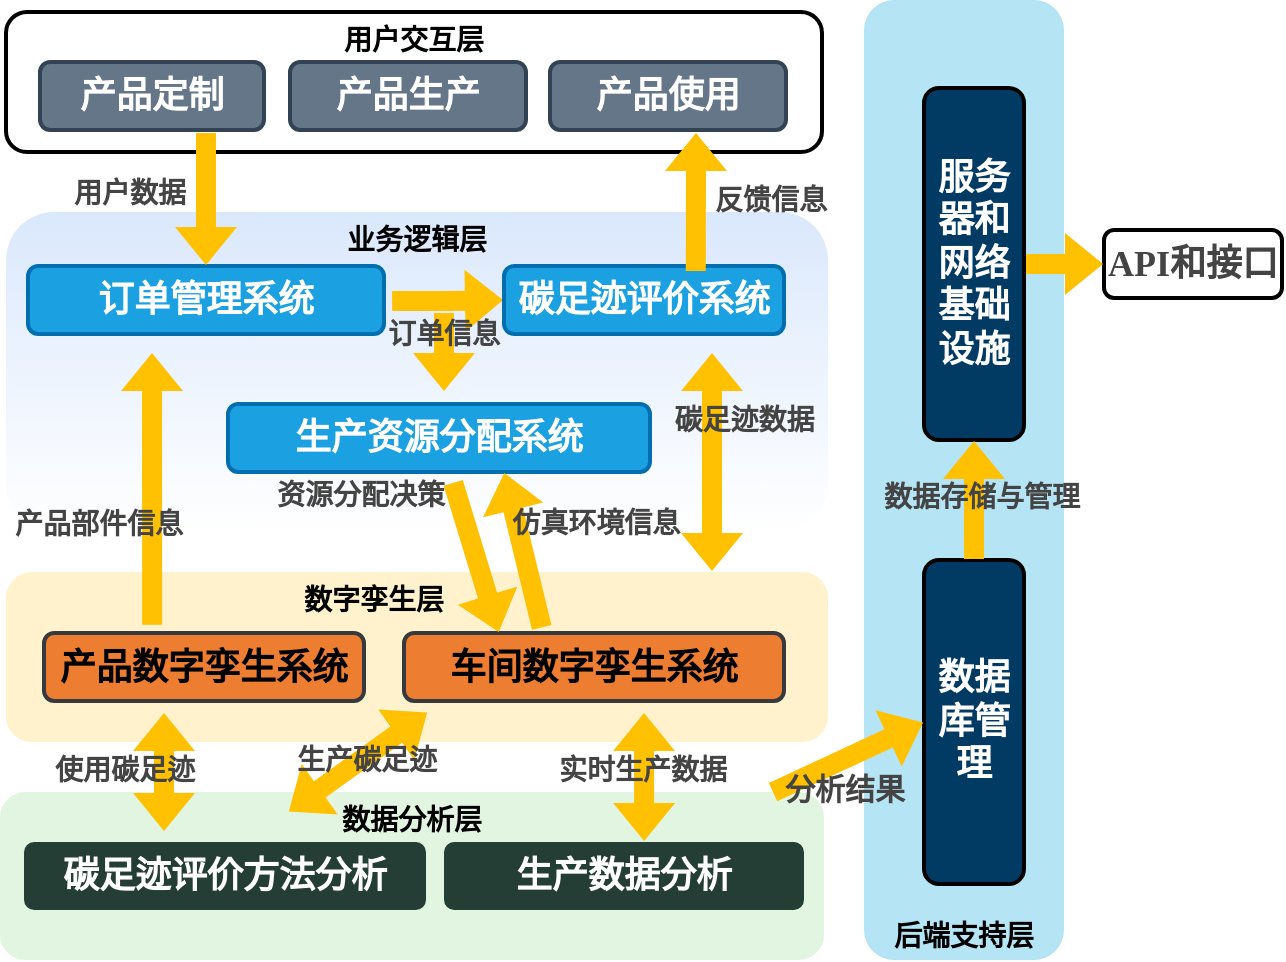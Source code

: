 <mxfile version="22.1.5" type="github">
  <diagram name="第 1 页" id="2Q7EJ7l_47jYazfSLr18">
    <mxGraphModel dx="835" dy="453" grid="1" gridSize="10" guides="1" tooltips="1" connect="1" arrows="1" fold="1" page="1" pageScale="1" pageWidth="827" pageHeight="1169" math="0" shadow="0">
      <root>
        <mxCell id="0" />
        <mxCell id="1" parent="0" />
        <mxCell id="aD8HVvrzkeYgRYOUQNUD-90" value="API和接口" style="whiteSpace=wrap;strokeWidth=2;fontSize=18;fontFamily=Times New Roman;fontColor=#444444;rounded=1;fontStyle=1" parent="1" vertex="1">
          <mxGeometry x="560" y="149" width="89" height="34" as="geometry" />
        </mxCell>
        <mxCell id="aD8HVvrzkeYgRYOUQNUD-92" value="后端支持层" style="whiteSpace=wrap;strokeWidth=2;verticalAlign=bottom;fontFamily=Times New Roman;fontSize=14;rounded=1;fontStyle=1;fillColor=#B5E5F5;strokeColor=none;" parent="1" vertex="1">
          <mxGeometry x="440" y="34" width="100" height="480" as="geometry" />
        </mxCell>
        <mxCell id="aD8HVvrzkeYgRYOUQNUD-93" value="数据库管理" style="whiteSpace=wrap;strokeWidth=2;fontSize=18;fontFamily=Times New Roman;fontColor=#FFFFFF;rounded=1;fontStyle=1;fillColor=#013a63;" parent="1" vertex="1">
          <mxGeometry x="470" y="314" width="50" height="162" as="geometry" />
        </mxCell>
        <mxCell id="aD8HVvrzkeYgRYOUQNUD-133" style="rounded=0;orthogonalLoop=1;jettySize=auto;html=1;fontFamily=Times New Roman;fontColor=#444444;fontStyle=1;shape=flexArrow;endArrow=block;fontSize=14;strokeColor=none;startArrow=none;fillColor=#ffc101;exitX=1;exitY=0.5;exitDx=0;exitDy=0;entryX=0;entryY=0.5;entryDx=0;entryDy=0;" parent="1" source="aD8HVvrzkeYgRYOUQNUD-94" target="aD8HVvrzkeYgRYOUQNUD-90" edge="1">
          <mxGeometry relative="1" as="geometry">
            <mxPoint x="520" y="173" as="sourcePoint" />
            <mxPoint x="570" y="167" as="targetPoint" />
            <Array as="points" />
          </mxGeometry>
        </mxCell>
        <mxCell id="aD8HVvrzkeYgRYOUQNUD-94" value="服务器和网络基础设施" style="whiteSpace=wrap;strokeWidth=2;fontSize=18;fontFamily=Times New Roman;fontColor=#FFFFFF;rounded=1;fontStyle=1;fillColor=#013a63;" parent="1" vertex="1">
          <mxGeometry x="470" y="78" width="50" height="176" as="geometry" />
        </mxCell>
        <mxCell id="aD8HVvrzkeYgRYOUQNUD-96" value="数据分析层" style="whiteSpace=wrap;strokeWidth=2;verticalAlign=top;fontFamily=Times New Roman;fontSize=14;rounded=1;shadow=0;glass=0;fillColor=#E1F5E0;strokeColor=none;fontStyle=1" parent="1" vertex="1">
          <mxGeometry x="8" y="430" width="412" height="84" as="geometry" />
        </mxCell>
        <mxCell id="aD8HVvrzkeYgRYOUQNUD-97" value="生产数据分析" style="whiteSpace=wrap;strokeWidth=2;fontSize=18;fontFamily=Times New Roman;fontColor=#FFFFFF;rounded=1;fillColor=#243e36;strokeColor=none;fontStyle=1" parent="1" vertex="1">
          <mxGeometry x="230" y="455" width="180" height="34" as="geometry" />
        </mxCell>
        <mxCell id="aD8HVvrzkeYgRYOUQNUD-98" value="碳足迹评价方法分析" style="whiteSpace=wrap;strokeWidth=2;fontSize=18;fontFamily=Times New Roman;fontColor=#FFFFFF;rounded=1;fillColor=#243e36;strokeColor=none;fontStyle=1" parent="1" vertex="1">
          <mxGeometry x="20" y="455" width="201" height="34" as="geometry" />
        </mxCell>
        <mxCell id="aD8HVvrzkeYgRYOUQNUD-99" value="                                          数字孪生层" style="whiteSpace=wrap;strokeWidth=2;verticalAlign=top;fontFamily=Times New Roman;fontSize=14;rounded=1;fillColor=#fff2cc;strokeColor=none;fontStyle=1;labelPosition=center;verticalLabelPosition=middle;align=left;horizontal=1;" parent="1" vertex="1">
          <mxGeometry x="11" y="320" width="411" height="85" as="geometry" />
        </mxCell>
        <mxCell id="aD8HVvrzkeYgRYOUQNUD-100" value="车间数字孪生系统" style="whiteSpace=wrap;strokeWidth=2;fontSize=18;fontFamily=Times New Roman;rounded=1;fillColor=#ed7d31;strokeColor=#36393d;fontStyle=1" parent="1" vertex="1">
          <mxGeometry x="210" y="350.5" width="190" height="34" as="geometry" />
        </mxCell>
        <mxCell id="aD8HVvrzkeYgRYOUQNUD-102" value="业务逻辑层" style="whiteSpace=wrap;strokeWidth=2;verticalAlign=top;fontFamily=Times New Roman;fontSize=14;rounded=1;fillColor=#dae8fc;strokeColor=none;fontStyle=1;gradientColor=#FFFFFF;" parent="1" vertex="1">
          <mxGeometry x="11" y="140" width="411" height="160" as="geometry" />
        </mxCell>
        <mxCell id="7mU_pzhBPRhIk3vwuMmt-2" style="edgeStyle=orthogonalEdgeStyle;rounded=0;orthogonalLoop=1;jettySize=auto;html=1;entryX=0;entryY=0.5;entryDx=0;entryDy=0;labelBackgroundColor=default;endArrow=block;fontSize=14;fontFamily=Times New Roman;strokeColor=none;fontColor=#444444;startArrow=none;fontStyle=1;fillColor=#ffc101;shape=flexArrow;exitX=1.02;exitY=0.516;exitDx=0;exitDy=0;exitPerimeter=0;" edge="1" parent="1" source="aD8HVvrzkeYgRYOUQNUD-103" target="aD8HVvrzkeYgRYOUQNUD-105">
          <mxGeometry relative="1" as="geometry" />
        </mxCell>
        <mxCell id="aD8HVvrzkeYgRYOUQNUD-103" value="订单管理系统" style="whiteSpace=wrap;strokeWidth=2;fontSize=18;fontFamily=Times New Roman;rounded=1;fillColor=#1ba1e2;strokeColor=#006EAF;fontStyle=1;fontColor=#ffffff;" parent="1" vertex="1">
          <mxGeometry x="22" y="167" width="178" height="34" as="geometry" />
        </mxCell>
        <mxCell id="aD8HVvrzkeYgRYOUQNUD-104" value="生产资源分配系统" style="whiteSpace=wrap;strokeWidth=2;fontSize=18;fontFamily=Times New Roman;rounded=1;fillColor=#1ba1e2;strokeColor=#006EAF;fontStyle=1;fontColor=#ffffff;" parent="1" vertex="1">
          <mxGeometry x="122" y="236" width="211" height="34" as="geometry" />
        </mxCell>
        <mxCell id="aD8HVvrzkeYgRYOUQNUD-105" value="碳足迹评价系统" style="whiteSpace=wrap;strokeWidth=2;fontSize=18;fontFamily=Times New Roman;rounded=1;fillColor=#1ba1e2;strokeColor=#006EAF;fontStyle=1;fontColor=#ffffff;" parent="1" vertex="1">
          <mxGeometry x="260" y="167" width="140" height="34" as="geometry" />
        </mxCell>
        <mxCell id="aD8HVvrzkeYgRYOUQNUD-106" value="用户交互层" style="whiteSpace=wrap;strokeWidth=2;verticalAlign=top;fontFamily=Times New Roman;fontSize=14;rounded=1;fontStyle=1;" parent="1" vertex="1">
          <mxGeometry x="11" y="40" width="408" height="70" as="geometry" />
        </mxCell>
        <mxCell id="aD8HVvrzkeYgRYOUQNUD-107" value="产品定制" style="whiteSpace=wrap;strokeWidth=2;fontFamily=Times New Roman;fontSize=18;fontColor=#ffffff;rounded=1;fillColor=#647687;strokeColor=#314354;fontStyle=1" parent="1" vertex="1">
          <mxGeometry x="28" y="65" width="112" height="34" as="geometry" />
        </mxCell>
        <mxCell id="aD8HVvrzkeYgRYOUQNUD-120" value="用户数据" style="curved=1;startArrow=none;endArrow=block;entryX=0.5;entryY=0.006;rounded=0;fontFamily=Times New Roman;fontSize=14;fontColor=#444444;fontStyle=1;shape=flexArrow;fillColor=#ffc101;strokeColor=none;labelBackgroundColor=none;" parent="1" target="aD8HVvrzkeYgRYOUQNUD-103" edge="1">
          <mxGeometry x="-0.123" y="-38" relative="1" as="geometry">
            <Array as="points" />
            <mxPoint x="111" y="100" as="sourcePoint" />
            <mxPoint as="offset" />
          </mxGeometry>
        </mxCell>
        <mxCell id="aD8HVvrzkeYgRYOUQNUD-122" value="订单信息" style="curved=1;startArrow=none;endArrow=block;rounded=0;fontSize=14;fontFamily=Times New Roman;fontColor=#444444;labelBackgroundColor=none;fontStyle=1;shape=flexArrow;strokeColor=none;fillColor=#ffc101;" parent="1" edge="1">
          <mxGeometry x="-0.5" relative="1" as="geometry">
            <Array as="points" />
            <mxPoint as="offset" />
            <mxPoint x="230" y="190" as="sourcePoint" />
            <mxPoint x="230" y="230" as="targetPoint" />
          </mxGeometry>
        </mxCell>
        <mxCell id="aD8HVvrzkeYgRYOUQNUD-123" value="资源分配决策" style="startArrow=none;endArrow=block;entryX=0.25;entryY=0;rounded=0;fontSize=14;fontFamily=Times New Roman;entryDx=0;entryDy=0;fontColor=#444444;fontStyle=1;shape=flexArrow;strokeColor=none;fillColor=#ffc101;labelBackgroundColor=none;exitX=0.533;exitY=1.147;exitDx=0;exitDy=0;exitPerimeter=0;" parent="1" source="aD8HVvrzkeYgRYOUQNUD-104" target="aD8HVvrzkeYgRYOUQNUD-100" edge="1">
          <mxGeometry x="-1" y="-46" relative="1" as="geometry">
            <Array as="points" />
            <mxPoint x="132" y="310" as="sourcePoint" />
            <mxPoint x="-2" y="-8" as="offset" />
          </mxGeometry>
        </mxCell>
        <mxCell id="aD8HVvrzkeYgRYOUQNUD-129" value="数据存储与管理" style="curved=1;startArrow=none;endArrow=block;rounded=0;fontSize=14;fontFamily=Times New Roman;fontColor=#444444;fontStyle=1;shape=flexArrow;labelBackgroundColor=none;strokeColor=none;fillColor=#ffc101;exitX=0.5;exitY=0;exitDx=0;exitDy=0;" parent="1" source="aD8HVvrzkeYgRYOUQNUD-93" target="aD8HVvrzkeYgRYOUQNUD-94" edge="1">
          <mxGeometry x="0.076" y="-4" relative="1" as="geometry">
            <Array as="points" />
            <mxPoint as="offset" />
            <mxPoint x="495" y="360" as="sourcePoint" />
            <mxPoint x="495" y="320" as="targetPoint" />
          </mxGeometry>
        </mxCell>
        <mxCell id="aD8HVvrzkeYgRYOUQNUD-135" value="" style="endArrow=block;html=1;fontColor=#444444;rounded=0;fontStyle=1;shape=flexArrow;fontSize=14;fontFamily=Times New Roman;strokeColor=none;startArrow=block;fillColor=#ffc101;" parent="1" edge="1">
          <mxGeometry width="50" height="50" relative="1" as="geometry">
            <mxPoint x="364" y="210" as="sourcePoint" />
            <mxPoint x="364" y="320" as="targetPoint" />
            <Array as="points" />
          </mxGeometry>
        </mxCell>
        <mxCell id="aD8HVvrzkeYgRYOUQNUD-136" value="碳足迹数据" style="edgeLabel;align=center;verticalAlign=middle;resizable=0;points=[];endArrow=block;fontSize=14;fontFamily=Times New Roman;rounded=0;strokeColor=none;startArrow=none;fontColor=#444444;fontStyle=1;labelBackgroundColor=none;fillColor=#ffc101;" parent="aD8HVvrzkeYgRYOUQNUD-135" vertex="1" connectable="0">
          <mxGeometry x="-0.177" y="-6" relative="1" as="geometry">
            <mxPoint x="22" y="-13" as="offset" />
          </mxGeometry>
        </mxCell>
        <mxCell id="aD8HVvrzkeYgRYOUQNUD-139" value="" style="endArrow=block;html=1;rounded=0;exitX=0.685;exitY=0.088;exitDx=0;exitDy=0;fontColor=#444444;fontStyle=1;shape=flexArrow;fontSize=14;fontFamily=Times New Roman;strokeColor=none;startArrow=none;fillColor=#ffc101;exitPerimeter=0;" parent="1" source="aD8HVvrzkeYgRYOUQNUD-105" edge="1">
          <mxGeometry width="50" height="50" relative="1" as="geometry">
            <mxPoint x="200" y="220" as="sourcePoint" />
            <mxPoint x="356" y="100" as="targetPoint" />
          </mxGeometry>
        </mxCell>
        <mxCell id="aD8HVvrzkeYgRYOUQNUD-140" value="反馈信息" style="edgeLabel;html=1;align=center;verticalAlign=middle;resizable=0;points=[];endArrow=block;fontSize=14;fontFamily=Times New Roman;rounded=0;strokeColor=none;startArrow=none;fontColor=#444444;fontStyle=1;fillColor=#ffc101;labelBackgroundColor=none;" parent="aD8HVvrzkeYgRYOUQNUD-139" vertex="1" connectable="0">
          <mxGeometry x="0.136" relative="1" as="geometry">
            <mxPoint x="37" y="5" as="offset" />
          </mxGeometry>
        </mxCell>
        <mxCell id="aD8HVvrzkeYgRYOUQNUD-144" value="" style="shape=flexArrow;endArrow=classic;startArrow=classic;html=1;rounded=0;fontStyle=1;strokeColor=none;fillColor=#FFC101;" parent="1" edge="1">
          <mxGeometry width="100" height="100" relative="1" as="geometry">
            <mxPoint x="222" y="390" as="sourcePoint" />
            <mxPoint x="152" y="440" as="targetPoint" />
          </mxGeometry>
        </mxCell>
        <mxCell id="7mU_pzhBPRhIk3vwuMmt-10" value="生产碳足迹" style="edgeLabel;html=1;align=center;verticalAlign=middle;resizable=0;points=[];labelBackgroundColor=none;endArrow=block;fontSize=14;fontFamily=Times New Roman;rounded=0;fontColor=#444444;startArrow=none;fontStyle=1;fillColor=#ffc101;" vertex="1" connectable="0" parent="aD8HVvrzkeYgRYOUQNUD-144">
          <mxGeometry x="-0.082" y="2" relative="1" as="geometry">
            <mxPoint as="offset" />
          </mxGeometry>
        </mxCell>
        <mxCell id="aD8HVvrzkeYgRYOUQNUD-146" value="" style="shape=flexArrow;endArrow=classic;startArrow=classic;html=1;rounded=0;entryX=0.556;entryY=0;entryDx=0;entryDy=0;fontStyle=1;fillColor=#FFC101;strokeColor=none;entryPerimeter=0;" parent="1" target="aD8HVvrzkeYgRYOUQNUD-97" edge="1">
          <mxGeometry width="100" height="100" relative="1" as="geometry">
            <mxPoint x="330" y="390" as="sourcePoint" />
            <mxPoint x="330" y="623" as="targetPoint" />
          </mxGeometry>
        </mxCell>
        <mxCell id="7mU_pzhBPRhIk3vwuMmt-11" value="实时生产数据" style="edgeLabel;html=1;align=center;verticalAlign=middle;resizable=0;points=[];labelBackgroundColor=none;endArrow=block;fontSize=14;fontFamily=Times New Roman;rounded=0;fontColor=#444444;startArrow=none;fontStyle=1;fillColor=#ffc101;" vertex="1" connectable="0" parent="aD8HVvrzkeYgRYOUQNUD-146">
          <mxGeometry x="-0.083" y="-1" relative="1" as="geometry">
            <mxPoint as="offset" />
          </mxGeometry>
        </mxCell>
        <mxCell id="AIAgmdHqUQG0XIoyJWZs-2" value="" style="endArrow=block;html=1;entryX=0;entryY=0.5;entryDx=0;entryDy=0;fontColor=#444444;rounded=0;fontStyle=1;shape=flexArrow;fontSize=14;fontFamily=Times New Roman;strokeColor=none;startArrow=none;fillColor=#ffc101;exitX=0.937;exitY=0.003;exitDx=0;exitDy=0;exitPerimeter=0;" parent="1" target="aD8HVvrzkeYgRYOUQNUD-93" edge="1" source="aD8HVvrzkeYgRYOUQNUD-96">
          <mxGeometry width="50" height="50" relative="1" as="geometry">
            <mxPoint x="420" y="520" as="sourcePoint" />
            <mxPoint x="424" y="588.95" as="targetPoint" />
            <Array as="points" />
          </mxGeometry>
        </mxCell>
        <mxCell id="AIAgmdHqUQG0XIoyJWZs-4" value="分析结果" style="edgeLabel;html=1;align=center;verticalAlign=middle;resizable=0;points=[];fontFamily=Times New Roman;fontStyle=1;fontSize=15;labelBackgroundColor=none;fontColor=#444444;" parent="AIAgmdHqUQG0XIoyJWZs-2" vertex="1" connectable="0">
          <mxGeometry x="-0.034" relative="1" as="geometry">
            <mxPoint x="-1" y="15" as="offset" />
          </mxGeometry>
        </mxCell>
        <mxCell id="qGSyqzhugwNfOkxAxkwJ-1" value="产品使用" style="whiteSpace=wrap;strokeWidth=2;fontFamily=Times New Roman;fontSize=18;fontColor=#ffffff;rounded=1;fillColor=#647687;strokeColor=#314354;fontStyle=1" parent="1" vertex="1">
          <mxGeometry x="283" y="65" width="118" height="34" as="geometry" />
        </mxCell>
        <mxCell id="qGSyqzhugwNfOkxAxkwJ-2" value="仿真环境信息" style="startArrow=none;endArrow=block;rounded=0;fontSize=14;fontFamily=Times New Roman;fontColor=#444444;fontStyle=1;shape=flexArrow;strokeColor=none;fillColor=#ffc101;exitX=0.363;exitY=-0.07;exitDx=0;exitDy=0;exitPerimeter=0;labelBackgroundColor=none;entryX=0.654;entryY=1;entryDx=0;entryDy=0;entryPerimeter=0;" parent="1" source="aD8HVvrzkeYgRYOUQNUD-100" target="aD8HVvrzkeYgRYOUQNUD-104" edge="1">
          <mxGeometry x="0.127" y="-39" relative="1" as="geometry">
            <Array as="points" />
            <mxPoint x="142" y="320" as="sourcePoint" />
            <mxPoint as="offset" />
            <mxPoint x="280" y="300" as="targetPoint" />
          </mxGeometry>
        </mxCell>
        <mxCell id="qGSyqzhugwNfOkxAxkwJ-10" style="rounded=0;orthogonalLoop=1;jettySize=auto;html=1;shape=flexArrow;strokeColor=none;fillColor=#ffc101;exitX=0.338;exitY=-0.105;exitDx=0;exitDy=0;exitPerimeter=0;" parent="1" source="qGSyqzhugwNfOkxAxkwJ-4" edge="1">
          <mxGeometry relative="1" as="geometry">
            <mxPoint x="90" y="380" as="sourcePoint" />
            <mxPoint x="84" y="210" as="targetPoint" />
          </mxGeometry>
        </mxCell>
        <mxCell id="7mU_pzhBPRhIk3vwuMmt-1" value="产品部件信息" style="edgeLabel;html=1;align=center;verticalAlign=middle;resizable=0;points=[];labelBackgroundColor=none;endArrow=block;fontSize=14;fontFamily=Times New Roman;rounded=0;fontColor=#444444;startArrow=none;fontStyle=1;fillColor=#ffc101;" vertex="1" connectable="0" parent="qGSyqzhugwNfOkxAxkwJ-10">
          <mxGeometry x="0.058" y="2" relative="1" as="geometry">
            <mxPoint x="-25" y="22" as="offset" />
          </mxGeometry>
        </mxCell>
        <mxCell id="7mU_pzhBPRhIk3vwuMmt-4" style="rounded=0;orthogonalLoop=1;jettySize=auto;html=1;labelBackgroundColor=none;shape=flexArrow;fillColor=#ffc101;strokeColor=none;startArrow=block;" edge="1" parent="1">
          <mxGeometry relative="1" as="geometry">
            <mxPoint x="90" y="390" as="sourcePoint" />
            <mxPoint x="90" y="450" as="targetPoint" />
          </mxGeometry>
        </mxCell>
        <mxCell id="7mU_pzhBPRhIk3vwuMmt-9" value="使用碳足迹" style="edgeLabel;html=1;align=center;verticalAlign=middle;resizable=0;points=[];labelBackgroundColor=none;endArrow=block;fontSize=14;fontFamily=Times New Roman;rounded=0;fontColor=#444444;startArrow=none;fontStyle=1;fillColor=#ffc101;" vertex="1" connectable="0" parent="7mU_pzhBPRhIk3vwuMmt-4">
          <mxGeometry x="-0.159" y="-1" relative="1" as="geometry">
            <mxPoint x="-19" y="5" as="offset" />
          </mxGeometry>
        </mxCell>
        <mxCell id="qGSyqzhugwNfOkxAxkwJ-4" value="产品数字孪生系统" style="whiteSpace=wrap;strokeWidth=2;fontSize=18;fontFamily=Times New Roman;rounded=1;fillColor=#ed7d31;strokeColor=#36393d;fontStyle=1" parent="1" vertex="1">
          <mxGeometry x="30" y="350.5" width="160" height="34" as="geometry" />
        </mxCell>
        <mxCell id="7mU_pzhBPRhIk3vwuMmt-14" value="产品生产" style="whiteSpace=wrap;strokeWidth=2;fontFamily=Times New Roman;fontSize=18;fontColor=#ffffff;rounded=1;fillColor=#647687;strokeColor=#314354;fontStyle=1" vertex="1" parent="1">
          <mxGeometry x="153" y="65" width="118" height="34" as="geometry" />
        </mxCell>
      </root>
    </mxGraphModel>
  </diagram>
</mxfile>
